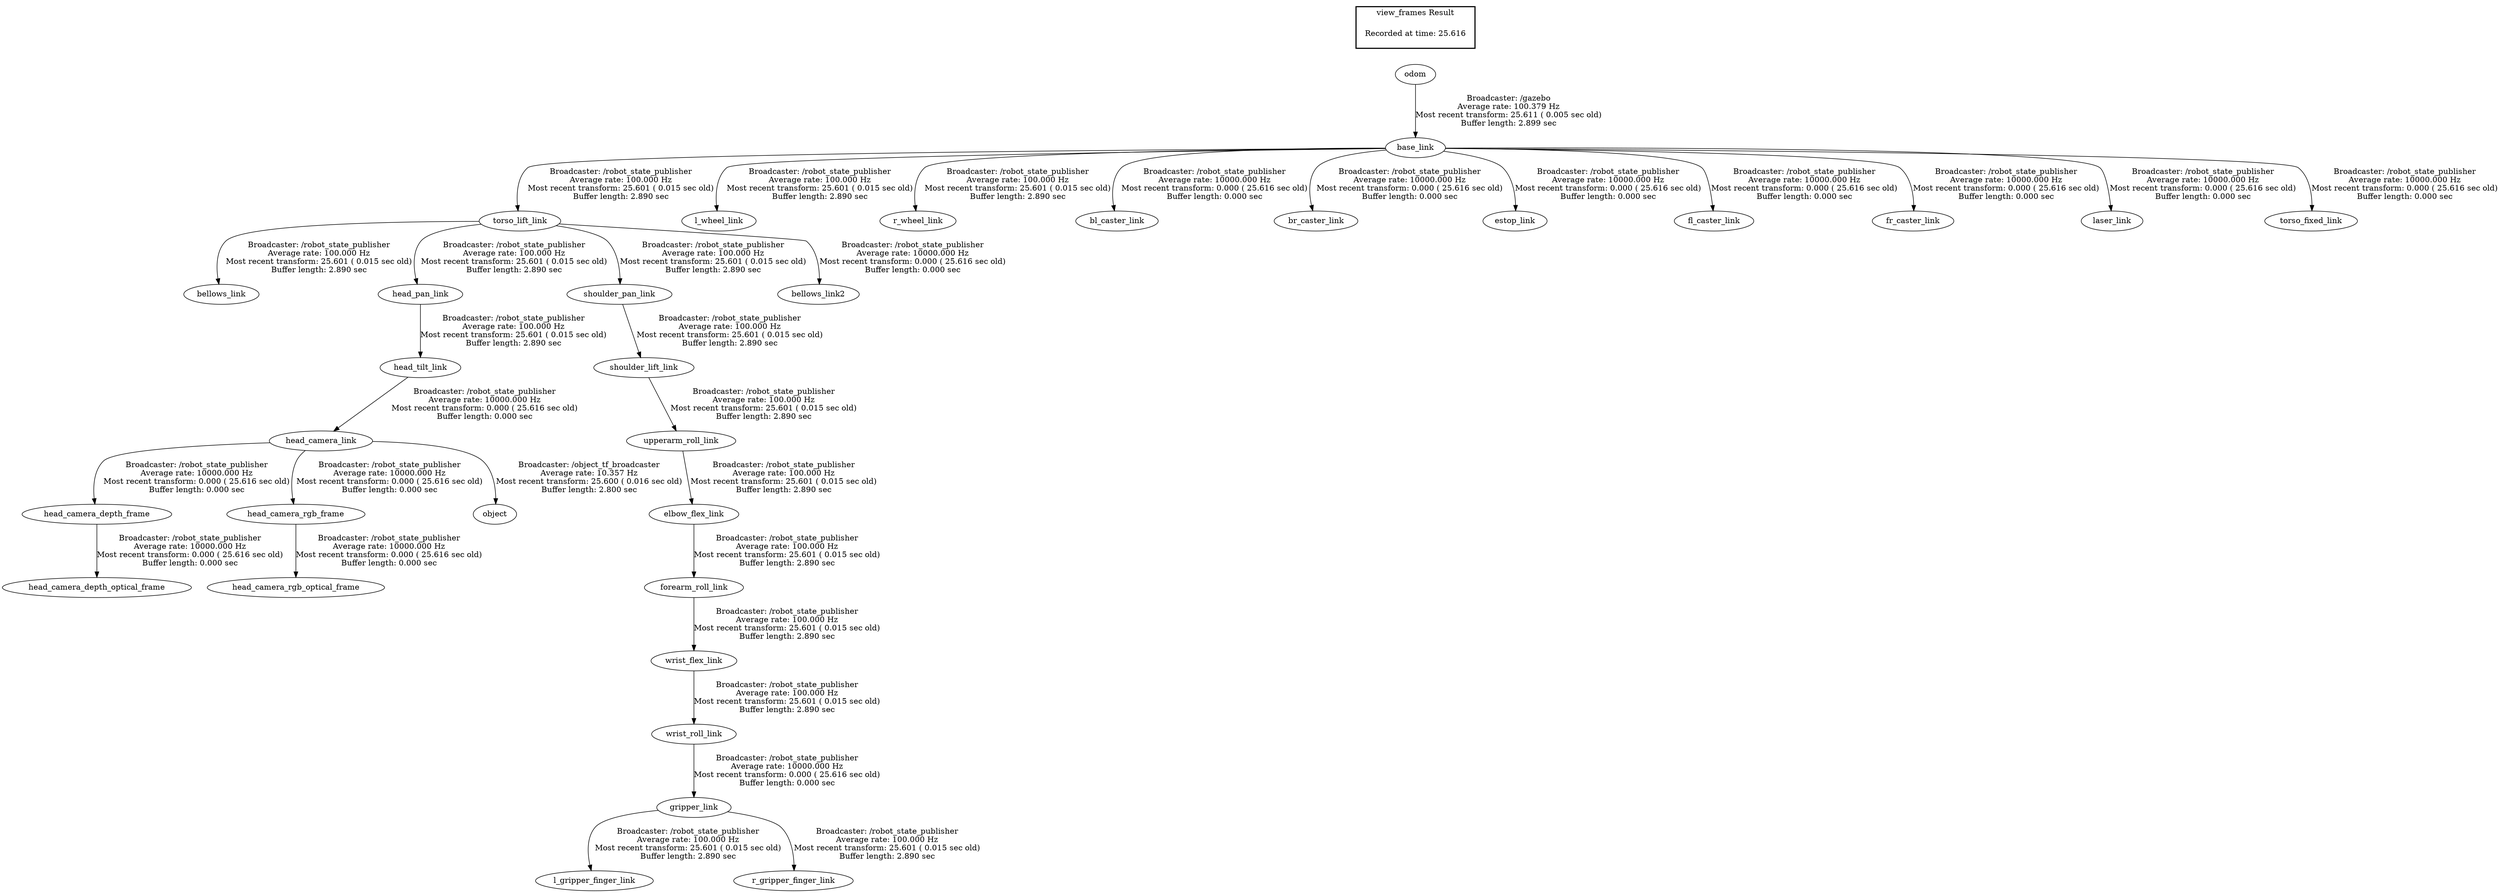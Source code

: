 digraph G {
"odom" -> "base_link"[label="Broadcaster: /gazebo\nAverage rate: 100.379 Hz\nMost recent transform: 25.611 ( 0.005 sec old)\nBuffer length: 2.899 sec\n"];
"torso_lift_link" -> "bellows_link"[label="Broadcaster: /robot_state_publisher\nAverage rate: 100.000 Hz\nMost recent transform: 25.601 ( 0.015 sec old)\nBuffer length: 2.890 sec\n"];
"base_link" -> "torso_lift_link"[label="Broadcaster: /robot_state_publisher\nAverage rate: 100.000 Hz\nMost recent transform: 25.601 ( 0.015 sec old)\nBuffer length: 2.890 sec\n"];
"upperarm_roll_link" -> "elbow_flex_link"[label="Broadcaster: /robot_state_publisher\nAverage rate: 100.000 Hz\nMost recent transform: 25.601 ( 0.015 sec old)\nBuffer length: 2.890 sec\n"];
"shoulder_lift_link" -> "upperarm_roll_link"[label="Broadcaster: /robot_state_publisher\nAverage rate: 100.000 Hz\nMost recent transform: 25.601 ( 0.015 sec old)\nBuffer length: 2.890 sec\n"];
"elbow_flex_link" -> "forearm_roll_link"[label="Broadcaster: /robot_state_publisher\nAverage rate: 100.000 Hz\nMost recent transform: 25.601 ( 0.015 sec old)\nBuffer length: 2.890 sec\n"];
"torso_lift_link" -> "head_pan_link"[label="Broadcaster: /robot_state_publisher\nAverage rate: 100.000 Hz\nMost recent transform: 25.601 ( 0.015 sec old)\nBuffer length: 2.890 sec\n"];
"head_pan_link" -> "head_tilt_link"[label="Broadcaster: /robot_state_publisher\nAverage rate: 100.000 Hz\nMost recent transform: 25.601 ( 0.015 sec old)\nBuffer length: 2.890 sec\n"];
"gripper_link" -> "l_gripper_finger_link"[label="Broadcaster: /robot_state_publisher\nAverage rate: 100.000 Hz\nMost recent transform: 25.601 ( 0.015 sec old)\nBuffer length: 2.890 sec\n"];
"wrist_roll_link" -> "gripper_link"[label="Broadcaster: /robot_state_publisher\nAverage rate: 10000.000 Hz\nMost recent transform: 0.000 ( 25.616 sec old)\nBuffer length: 0.000 sec\n"];
"base_link" -> "l_wheel_link"[label="Broadcaster: /robot_state_publisher\nAverage rate: 100.000 Hz\nMost recent transform: 25.601 ( 0.015 sec old)\nBuffer length: 2.890 sec\n"];
"gripper_link" -> "r_gripper_finger_link"[label="Broadcaster: /robot_state_publisher\nAverage rate: 100.000 Hz\nMost recent transform: 25.601 ( 0.015 sec old)\nBuffer length: 2.890 sec\n"];
"base_link" -> "r_wheel_link"[label="Broadcaster: /robot_state_publisher\nAverage rate: 100.000 Hz\nMost recent transform: 25.601 ( 0.015 sec old)\nBuffer length: 2.890 sec\n"];
"shoulder_pan_link" -> "shoulder_lift_link"[label="Broadcaster: /robot_state_publisher\nAverage rate: 100.000 Hz\nMost recent transform: 25.601 ( 0.015 sec old)\nBuffer length: 2.890 sec\n"];
"torso_lift_link" -> "shoulder_pan_link"[label="Broadcaster: /robot_state_publisher\nAverage rate: 100.000 Hz\nMost recent transform: 25.601 ( 0.015 sec old)\nBuffer length: 2.890 sec\n"];
"forearm_roll_link" -> "wrist_flex_link"[label="Broadcaster: /robot_state_publisher\nAverage rate: 100.000 Hz\nMost recent transform: 25.601 ( 0.015 sec old)\nBuffer length: 2.890 sec\n"];
"wrist_flex_link" -> "wrist_roll_link"[label="Broadcaster: /robot_state_publisher\nAverage rate: 100.000 Hz\nMost recent transform: 25.601 ( 0.015 sec old)\nBuffer length: 2.890 sec\n"];
"torso_lift_link" -> "bellows_link2"[label="Broadcaster: /robot_state_publisher\nAverage rate: 10000.000 Hz\nMost recent transform: 0.000 ( 25.616 sec old)\nBuffer length: 0.000 sec\n"];
"base_link" -> "bl_caster_link"[label="Broadcaster: /robot_state_publisher\nAverage rate: 10000.000 Hz\nMost recent transform: 0.000 ( 25.616 sec old)\nBuffer length: 0.000 sec\n"];
"base_link" -> "br_caster_link"[label="Broadcaster: /robot_state_publisher\nAverage rate: 10000.000 Hz\nMost recent transform: 0.000 ( 25.616 sec old)\nBuffer length: 0.000 sec\n"];
"base_link" -> "estop_link"[label="Broadcaster: /robot_state_publisher\nAverage rate: 10000.000 Hz\nMost recent transform: 0.000 ( 25.616 sec old)\nBuffer length: 0.000 sec\n"];
"base_link" -> "fl_caster_link"[label="Broadcaster: /robot_state_publisher\nAverage rate: 10000.000 Hz\nMost recent transform: 0.000 ( 25.616 sec old)\nBuffer length: 0.000 sec\n"];
"base_link" -> "fr_caster_link"[label="Broadcaster: /robot_state_publisher\nAverage rate: 10000.000 Hz\nMost recent transform: 0.000 ( 25.616 sec old)\nBuffer length: 0.000 sec\n"];
"head_camera_link" -> "head_camera_depth_frame"[label="Broadcaster: /robot_state_publisher\nAverage rate: 10000.000 Hz\nMost recent transform: 0.000 ( 25.616 sec old)\nBuffer length: 0.000 sec\n"];
"head_tilt_link" -> "head_camera_link"[label="Broadcaster: /robot_state_publisher\nAverage rate: 10000.000 Hz\nMost recent transform: 0.000 ( 25.616 sec old)\nBuffer length: 0.000 sec\n"];
"head_camera_depth_frame" -> "head_camera_depth_optical_frame"[label="Broadcaster: /robot_state_publisher\nAverage rate: 10000.000 Hz\nMost recent transform: 0.000 ( 25.616 sec old)\nBuffer length: 0.000 sec\n"];
"head_camera_link" -> "head_camera_rgb_frame"[label="Broadcaster: /robot_state_publisher\nAverage rate: 10000.000 Hz\nMost recent transform: 0.000 ( 25.616 sec old)\nBuffer length: 0.000 sec\n"];
"head_camera_rgb_frame" -> "head_camera_rgb_optical_frame"[label="Broadcaster: /robot_state_publisher\nAverage rate: 10000.000 Hz\nMost recent transform: 0.000 ( 25.616 sec old)\nBuffer length: 0.000 sec\n"];
"base_link" -> "laser_link"[label="Broadcaster: /robot_state_publisher\nAverage rate: 10000.000 Hz\nMost recent transform: 0.000 ( 25.616 sec old)\nBuffer length: 0.000 sec\n"];
"base_link" -> "torso_fixed_link"[label="Broadcaster: /robot_state_publisher\nAverage rate: 10000.000 Hz\nMost recent transform: 0.000 ( 25.616 sec old)\nBuffer length: 0.000 sec\n"];
"head_camera_link" -> "object"[label="Broadcaster: /object_tf_broadcaster\nAverage rate: 10.357 Hz\nMost recent transform: 25.600 ( 0.016 sec old)\nBuffer length: 2.800 sec\n"];
edge [style=invis];
 subgraph cluster_legend { style=bold; color=black; label ="view_frames Result";
"Recorded at time: 25.616"[ shape=plaintext ] ;
 }->"odom";
}